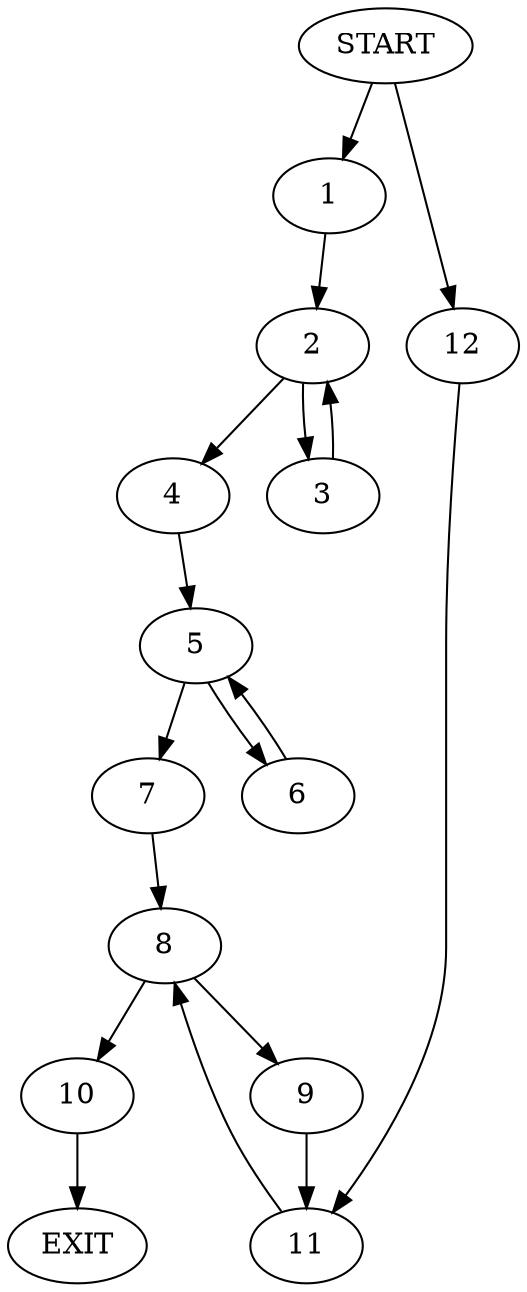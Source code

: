 digraph {
0 [label="START"]
13 [label="EXIT"]
0 -> 1
1 -> 2
2 -> 3
2 -> 4
3 -> 2
4 -> 5
5 -> 6
5 -> 7
6 -> 5
7 -> 8
8 -> 9
8 -> 10
9 -> 11
10 -> 13
11 -> 8
0 -> 12
12 -> 11
}
